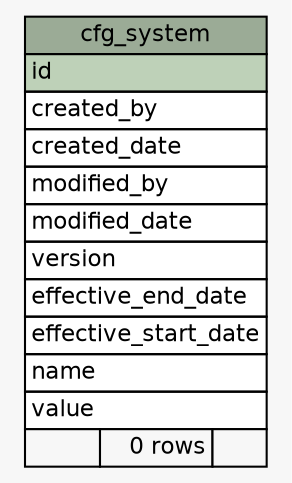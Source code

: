 // dot 2.36.0 on Mac OS X 10.12.5
// SchemaSpy rev 590
digraph "cfg_system" {
  graph [
    rankdir="RL"
    bgcolor="#f7f7f7"
    nodesep="0.18"
    ranksep="0.46"
    fontname="Helvetica"
    fontsize="11"
  ];
  node [
    fontname="Helvetica"
    fontsize="11"
    shape="plaintext"
  ];
  edge [
    arrowsize="0.8"
  ];
  "cfg_system" [
    label=<
    <TABLE BORDER="0" CELLBORDER="1" CELLSPACING="0" BGCOLOR="#ffffff">
      <TR><TD COLSPAN="3" BGCOLOR="#9bab96" ALIGN="CENTER">cfg_system</TD></TR>
      <TR><TD PORT="id" COLSPAN="3" BGCOLOR="#bed1b8" ALIGN="LEFT">id</TD></TR>
      <TR><TD PORT="created_by" COLSPAN="3" ALIGN="LEFT">created_by</TD></TR>
      <TR><TD PORT="created_date" COLSPAN="3" ALIGN="LEFT">created_date</TD></TR>
      <TR><TD PORT="modified_by" COLSPAN="3" ALIGN="LEFT">modified_by</TD></TR>
      <TR><TD PORT="modified_date" COLSPAN="3" ALIGN="LEFT">modified_date</TD></TR>
      <TR><TD PORT="version" COLSPAN="3" ALIGN="LEFT">version</TD></TR>
      <TR><TD PORT="effective_end_date" COLSPAN="3" ALIGN="LEFT">effective_end_date</TD></TR>
      <TR><TD PORT="effective_start_date" COLSPAN="3" ALIGN="LEFT">effective_start_date</TD></TR>
      <TR><TD PORT="name" COLSPAN="3" ALIGN="LEFT">name</TD></TR>
      <TR><TD PORT="value" COLSPAN="3" ALIGN="LEFT">value</TD></TR>
      <TR><TD ALIGN="LEFT" BGCOLOR="#f7f7f7">  </TD><TD ALIGN="RIGHT" BGCOLOR="#f7f7f7">0 rows</TD><TD ALIGN="RIGHT" BGCOLOR="#f7f7f7">  </TD></TR>
    </TABLE>>
    URL="tables/cfg_system.html"
    tooltip="cfg_system"
  ];
}
